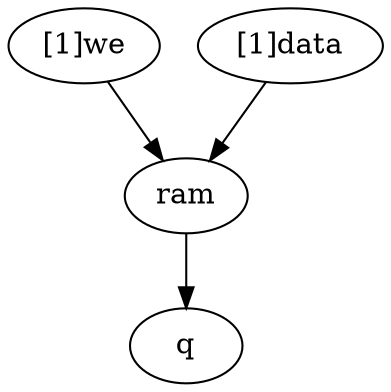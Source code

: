 strict digraph "" {
	q	[complexity=0,
		importance=0.333333258136,
		rank=0.0];
	"[1]we"	[complexity=3,
		importance=0.833333413922,
		rank=0.277777804641];
	ram	[complexity=2,
		importance=0.666666827844,
		rank=0.333333413922];
	"[1]we" -> ram;
	"[1]data"	[complexity=5,
		importance=0.833333413922,
		rank=0.166666682784];
	"[1]data" -> ram;
	ram -> q;
}
